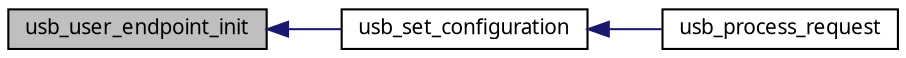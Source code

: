 digraph G
{
  edge [fontname="FreeSans.ttf",fontsize=10,labelfontname="FreeSans.ttf",labelfontsize=10];
  node [fontname="FreeSans.ttf",fontsize=10,shape=record];
  rankdir=LR;
  Node1 [label="usb_user_endpoint_init",height=0.2,width=0.4,color="black", fillcolor="grey75", style="filled" fontcolor="black"];
  Node1 -> Node2 [dir=back,color="midnightblue",fontsize=10,style="solid",fontname="FreeSans.ttf"];
  Node2 [label="usb_set_configuration",height=0.2,width=0.4,color="black", fillcolor="white", style="filled",URL="$a00090.html#f047a4b40a02a7d914285ccf4427d5e5",tooltip="This function manages the SET CONFIGURATION request."];
  Node2 -> Node3 [dir=back,color="midnightblue",fontsize=10,style="solid",fontname="FreeSans.ttf"];
  Node3 [label="usb_process_request",height=0.2,width=0.4,color="black", fillcolor="white", style="filled",URL="$a00125.html#g3a56939c3d898bcbbc8208297dccfe93"];
}
